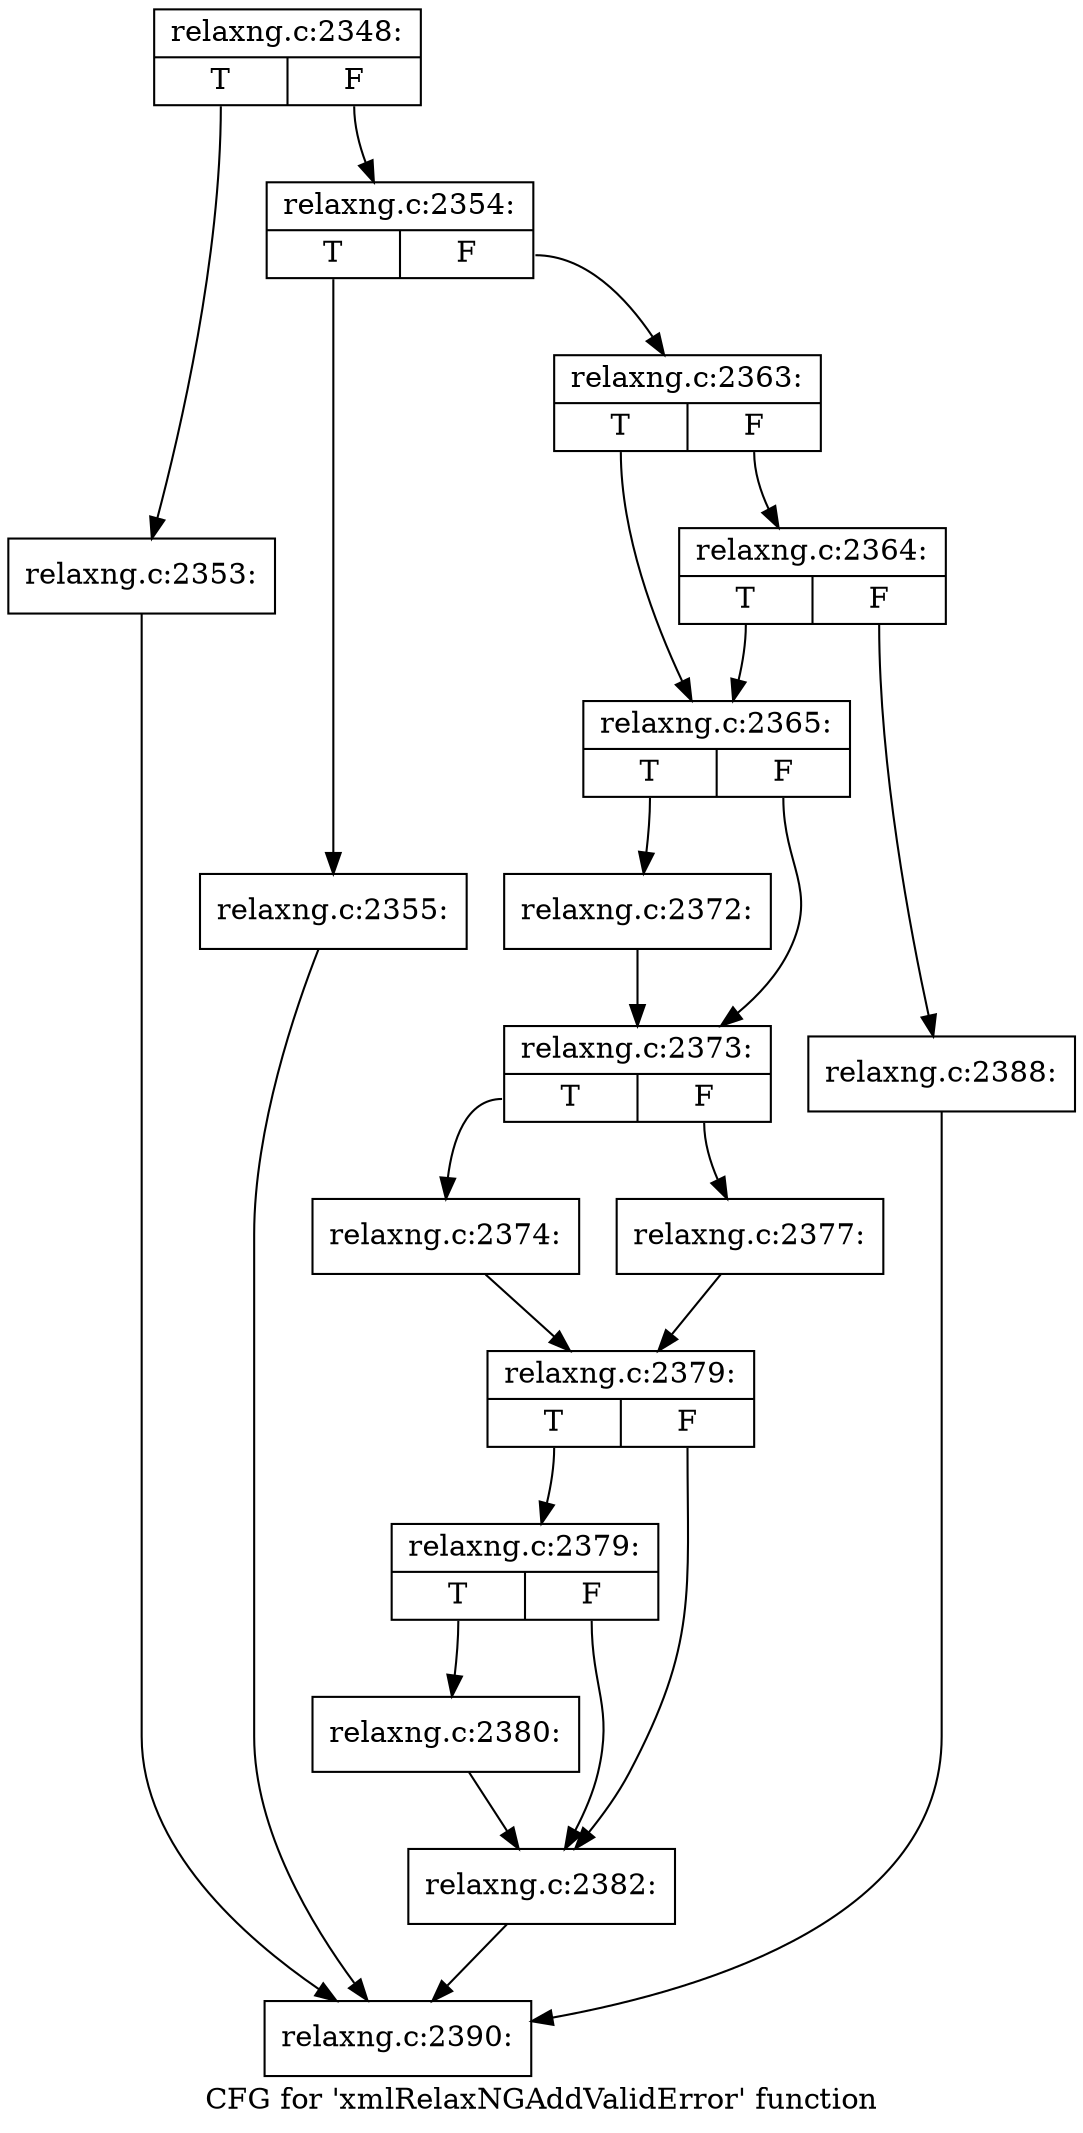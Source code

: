 digraph "CFG for 'xmlRelaxNGAddValidError' function" {
	label="CFG for 'xmlRelaxNGAddValidError' function";

	Node0x3eca2f0 [shape=record,label="{relaxng.c:2348:|{<s0>T|<s1>F}}"];
	Node0x3eca2f0:s0 -> Node0x3ecb680;
	Node0x3eca2f0:s1 -> Node0x3ecb6d0;
	Node0x3ecb680 [shape=record,label="{relaxng.c:2353:}"];
	Node0x3ecb680 -> Node0x3ecc080;
	Node0x3ecb6d0 [shape=record,label="{relaxng.c:2354:|{<s0>T|<s1>F}}"];
	Node0x3ecb6d0:s0 -> Node0x3ecba80;
	Node0x3ecb6d0:s1 -> Node0x3ecbad0;
	Node0x3ecba80 [shape=record,label="{relaxng.c:2355:}"];
	Node0x3ecba80 -> Node0x3ecc080;
	Node0x3ecbad0 [shape=record,label="{relaxng.c:2363:|{<s0>T|<s1>F}}"];
	Node0x3ecbad0:s0 -> Node0x3ecc030;
	Node0x3ecbad0:s1 -> Node0x3ecc120;
	Node0x3ecc120 [shape=record,label="{relaxng.c:2364:|{<s0>T|<s1>F}}"];
	Node0x3ecc120:s0 -> Node0x3ecc030;
	Node0x3ecc120:s1 -> Node0x3ecc0d0;
	Node0x3ecc030 [shape=record,label="{relaxng.c:2365:|{<s0>T|<s1>F}}"];
	Node0x3ecc030:s0 -> Node0x3ecd010;
	Node0x3ecc030:s1 -> Node0x3ecd060;
	Node0x3ecd010 [shape=record,label="{relaxng.c:2372:}"];
	Node0x3ecd010 -> Node0x3ecd060;
	Node0x3ecd060 [shape=record,label="{relaxng.c:2373:|{<s0>T|<s1>F}}"];
	Node0x3ecd060:s0 -> Node0x3ecd660;
	Node0x3ecd060:s1 -> Node0x3ecd700;
	Node0x3ecd660 [shape=record,label="{relaxng.c:2374:}"];
	Node0x3ecd660 -> Node0x3ecd6b0;
	Node0x3ecd700 [shape=record,label="{relaxng.c:2377:}"];
	Node0x3ecd700 -> Node0x3ecd6b0;
	Node0x3ecd6b0 [shape=record,label="{relaxng.c:2379:|{<s0>T|<s1>F}}"];
	Node0x3ecd6b0:s0 -> Node0x3ece7e0;
	Node0x3ecd6b0:s1 -> Node0x3ece790;
	Node0x3ece7e0 [shape=record,label="{relaxng.c:2379:|{<s0>T|<s1>F}}"];
	Node0x3ece7e0:s0 -> Node0x3ece740;
	Node0x3ece7e0:s1 -> Node0x3ece790;
	Node0x3ece740 [shape=record,label="{relaxng.c:2380:}"];
	Node0x3ece740 -> Node0x3ece790;
	Node0x3ece790 [shape=record,label="{relaxng.c:2382:}"];
	Node0x3ece790 -> Node0x3ecc080;
	Node0x3ecc0d0 [shape=record,label="{relaxng.c:2388:}"];
	Node0x3ecc0d0 -> Node0x3ecc080;
	Node0x3ecc080 [shape=record,label="{relaxng.c:2390:}"];
}
